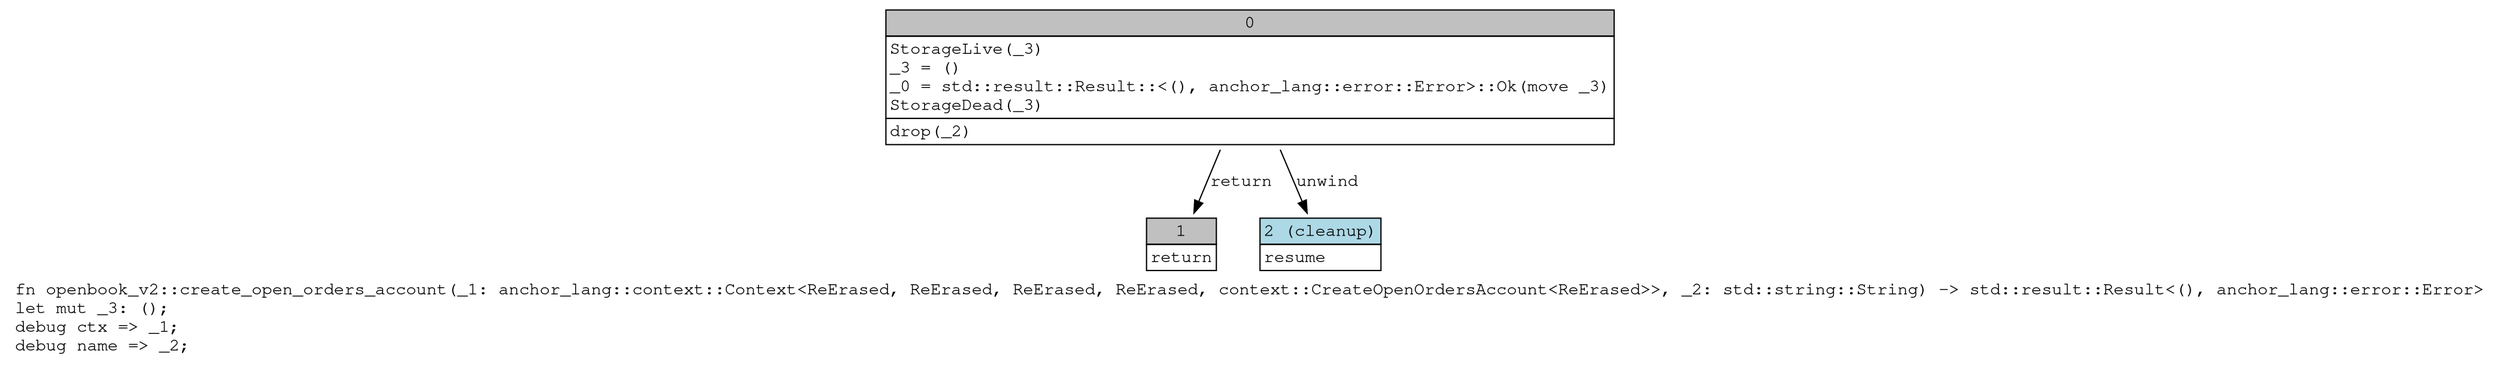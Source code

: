 digraph Mir_0_1173 {
    graph [fontname="Courier, monospace"];
    node [fontname="Courier, monospace"];
    edge [fontname="Courier, monospace"];
    label=<fn openbook_v2::create_open_orders_account(_1: anchor_lang::context::Context&lt;ReErased, ReErased, ReErased, ReErased, context::CreateOpenOrdersAccount&lt;ReErased&gt;&gt;, _2: std::string::String) -&gt; std::result::Result&lt;(), anchor_lang::error::Error&gt;<br align="left"/>let mut _3: ();<br align="left"/>debug ctx =&gt; _1;<br align="left"/>debug name =&gt; _2;<br align="left"/>>;
    bb0__0_1173 [shape="none", label=<<table border="0" cellborder="1" cellspacing="0"><tr><td bgcolor="gray" align="center" colspan="1">0</td></tr><tr><td align="left" balign="left">StorageLive(_3)<br/>_3 = ()<br/>_0 = std::result::Result::&lt;(), anchor_lang::error::Error&gt;::Ok(move _3)<br/>StorageDead(_3)<br/></td></tr><tr><td align="left">drop(_2)</td></tr></table>>];
    bb1__0_1173 [shape="none", label=<<table border="0" cellborder="1" cellspacing="0"><tr><td bgcolor="gray" align="center" colspan="1">1</td></tr><tr><td align="left">return</td></tr></table>>];
    bb2__0_1173 [shape="none", label=<<table border="0" cellborder="1" cellspacing="0"><tr><td bgcolor="lightblue" align="center" colspan="1">2 (cleanup)</td></tr><tr><td align="left">resume</td></tr></table>>];
    bb0__0_1173 -> bb1__0_1173 [label="return"];
    bb0__0_1173 -> bb2__0_1173 [label="unwind"];
}
